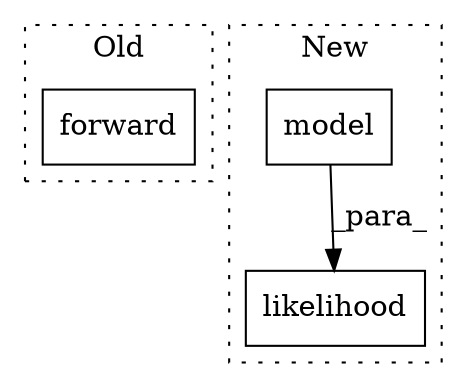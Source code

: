 digraph G {
subgraph cluster0 {
1 [label="forward" a="32" s="2029,2044" l="8,1" shape="box"];
label = "Old";
style="dotted";
}
subgraph cluster1 {
2 [label="model" a="32" s="2142,2155" l="6,1" shape="box"];
3 [label="likelihood" a="32" s="2131,2156" l="11,1" shape="box"];
label = "New";
style="dotted";
}
2 -> 3 [label="_para_"];
}